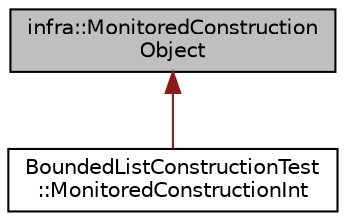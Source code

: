 digraph "infra::MonitoredConstructionObject"
{
 // INTERACTIVE_SVG=YES
  edge [fontname="Helvetica",fontsize="10",labelfontname="Helvetica",labelfontsize="10"];
  node [fontname="Helvetica",fontsize="10",shape=record];
  Node0 [label="infra::MonitoredConstruction\lObject",height=0.2,width=0.4,color="black", fillcolor="grey75", style="filled", fontcolor="black"];
  Node0 -> Node1 [dir="back",color="firebrick4",fontsize="10",style="solid",fontname="Helvetica"];
  Node1 [label="BoundedListConstructionTest\l::MonitoredConstructionInt",height=0.2,width=0.4,color="black", fillcolor="white", style="filled",URL="$d7/dc5/class_bounded_list_construction_test_1_1_monitored_construction_int.html"];
}
